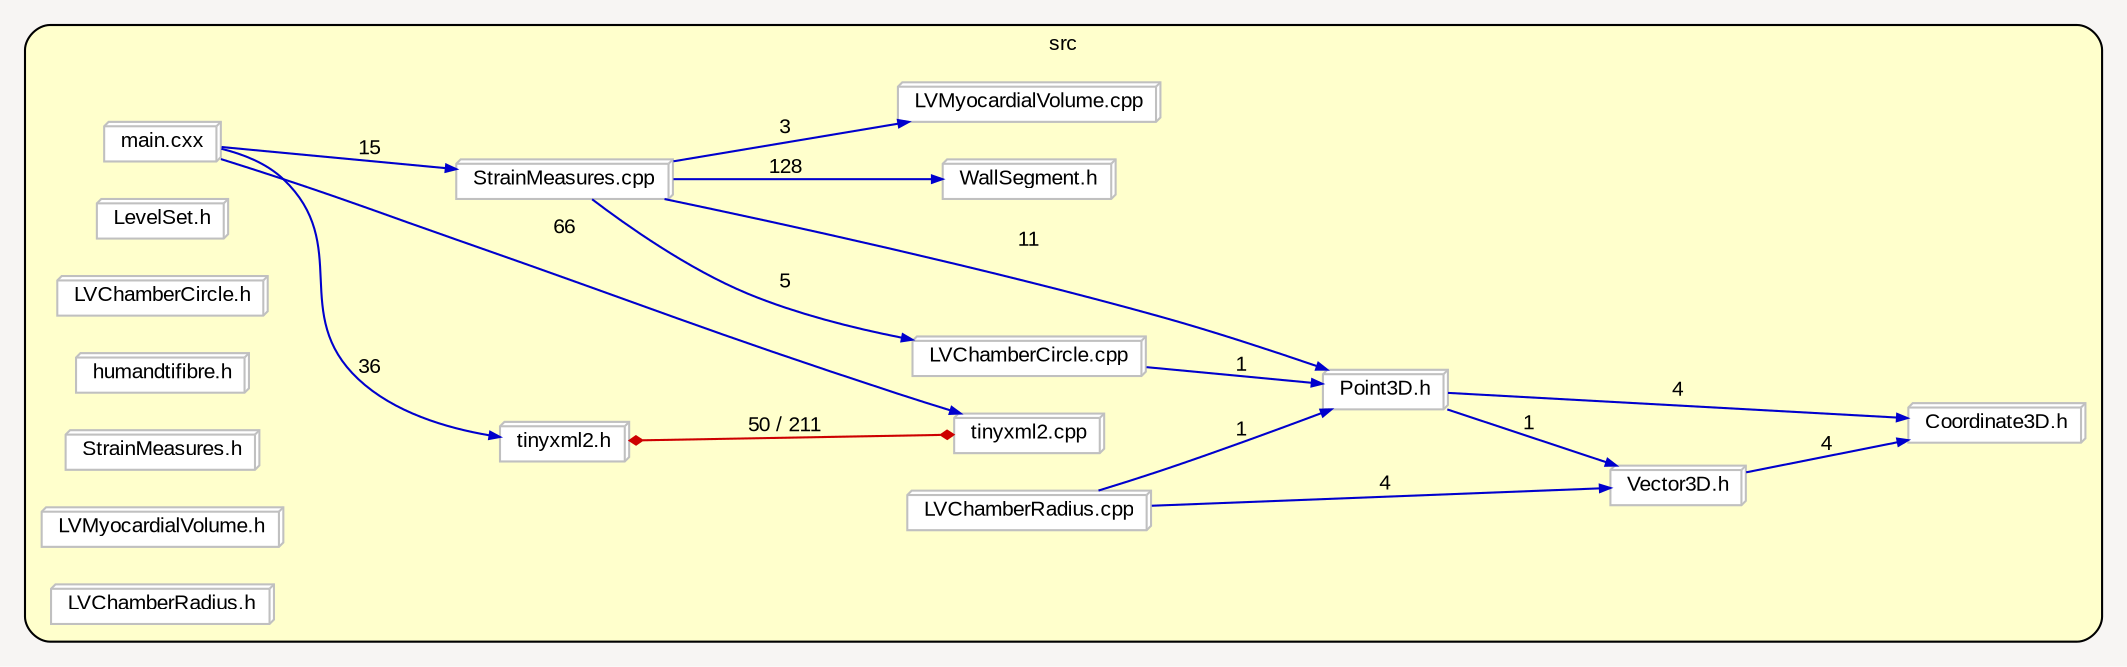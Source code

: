 digraph "" {
  graph [packmode="clust", ranksep="1.0", bgcolor="#F7F5F3", pack="true", fontname="Arial", fontsize="10", style="rounded,filled", compound="true", rankdir="LR", label="", fillcolor="#FFFFCC"];
  node [shape="rectangle", node_initialized="no", style="filled", fontname="Arial", fontsize="10", fixedsize="false", compound="true", color="grey", height="0.0", width="0.0", label="", fillcolor="white"];
  edge [arrowhead="normal", fontcolor="black", arrowsize="0.5", ltail="", dir="forward", fontname="Arial", fontsize="10", lhead="", color="black", compound="true", label="", arrowtail="none"];
  subgraph "cluster_1" {
    graph [label="src", fillcolor="#FFFFCC"];
    __N2 [shape="none", style="invis,none", fixedsize="true", height="0.01", width="0.347222", label=""];
    __N3 [shape="box3d", style="filled", label="main.cxx"];
    __N4 [shape="box3d", style="filled", label="tinyxml2.h"];
    __N5 [shape="box3d", style="filled", label="tinyxml2.cpp"];
    __N6 [shape="box3d", style="filled", label="StrainMeasures.cpp"];
    __N7 [shape="box3d", style="filled", label="Vector3D.h"];
    __N8 [shape="box3d", style="filled", label="Coordinate3D.h"];
    __N9 [shape="box3d", style="filled", label="LVChamberCircle.cpp"];
    __N10 [shape="box3d", style="filled", label="Point3D.h"];
    __N11 [shape="box3d", style="filled", label="WallSegment.h"];
    __N12 [shape="box3d", style="filled", label="LVMyocardialVolume.cpp"];
    __N13 [shape="box3d", style="filled", label="LVChamberRadius.cpp"];
    __N14 [shape="box3d", style="filled", label="LevelSet.h"];
    __N15 [shape="box3d", style="filled", label="LVChamberCircle.h"];
    __N16 [shape="box3d", style="filled", label="humandtifibre.h"];
    __N17 [shape="box3d", style="filled", label="StrainMeasures.h"];
    __N18 [shape="box3d", style="filled", label="LVMyocardialVolume.h"];
    __N19 [shape="box3d", style="filled", label="LVChamberRadius.h"];
    __N3 -> __N4 [dir="forward", color="blue3", label="36"];
    __N3 -> __N5 [dir="forward", color="blue3", label="66"];
    __N3 -> __N6 [dir="forward", color="blue3", label="15"];
    __N4 -> __N5 [arrowhead="diamond", dir="both", color="red3", label="50 / 211", arrowtail="diamond"];
    __N7 -> __N8 [dir="forward", color="blue3", label="4"];
    __N9 -> __N10 [dir="forward", color="blue3", label="1"];
    __N6 -> __N11 [dir="forward", color="blue3", label="128"];
    __N6 -> __N9 [dir="forward", color="blue3", label="5"];
    __N6 -> __N12 [dir="forward", color="blue3", label="3"];
    __N6 -> __N10 [dir="forward", color="blue3", label="11"];
    __N13 -> __N10 [dir="forward", color="blue3", label="1"];
    __N13 -> __N7 [dir="forward", color="blue3", label="4"];
    __N10 -> __N8 [dir="forward", color="blue3", label="4"];
    __N10 -> __N7 [dir="forward", color="blue3", label="1"];
  }
}
